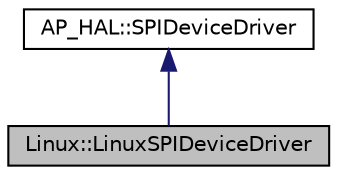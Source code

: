 digraph "Linux::LinuxSPIDeviceDriver"
{
 // INTERACTIVE_SVG=YES
  edge [fontname="Helvetica",fontsize="10",labelfontname="Helvetica",labelfontsize="10"];
  node [fontname="Helvetica",fontsize="10",shape=record];
  Node1 [label="Linux::LinuxSPIDeviceDriver",height=0.2,width=0.4,color="black", fillcolor="grey75", style="filled" fontcolor="black"];
  Node2 -> Node1 [dir="back",color="midnightblue",fontsize="10",style="solid",fontname="Helvetica"];
  Node2 [label="AP_HAL::SPIDeviceDriver",height=0.2,width=0.4,color="black", fillcolor="white", style="filled",URL="$classAP__HAL_1_1SPIDeviceDriver.html"];
}
